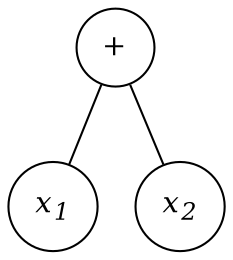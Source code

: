 graph{
  {
    node [shape=circle]
  }

  a [shape=circle, label="+"]
  b [shape=circle, label=<<I>x<SUB>1</SUB></I>>]
  c [shape=circle, label=<<I>x<SUB>2</SUB></I>>]

  a -- b
  a -- c
}
